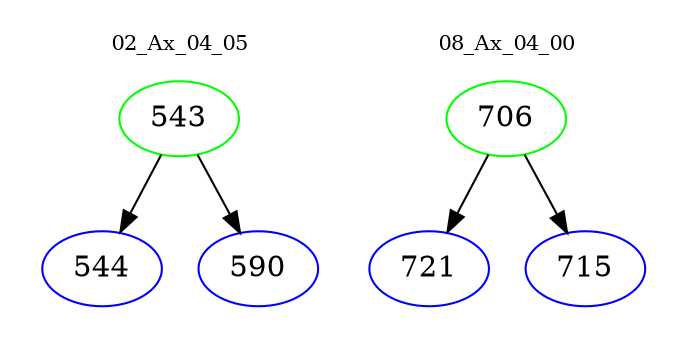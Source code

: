 digraph{
subgraph cluster_0 {
color = white
label = "02_Ax_04_05";
fontsize=10;
T0_543 [label="543", color="green"]
T0_543 -> T0_544 [color="black"]
T0_544 [label="544", color="blue"]
T0_543 -> T0_590 [color="black"]
T0_590 [label="590", color="blue"]
}
subgraph cluster_1 {
color = white
label = "08_Ax_04_00";
fontsize=10;
T1_706 [label="706", color="green"]
T1_706 -> T1_721 [color="black"]
T1_721 [label="721", color="blue"]
T1_706 -> T1_715 [color="black"]
T1_715 [label="715", color="blue"]
}
}
